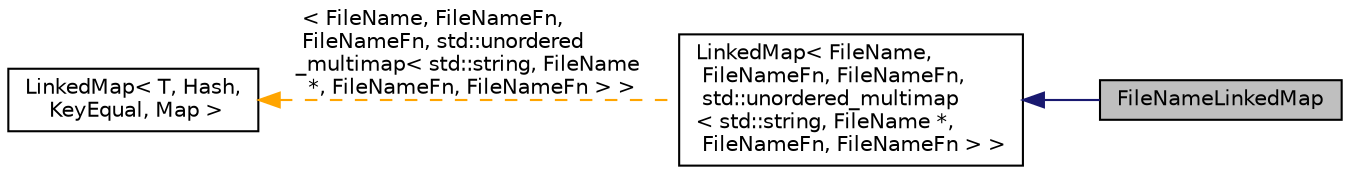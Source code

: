 digraph "FileNameLinkedMap"
{
 // INTERACTIVE_SVG=YES
 // LATEX_PDF_SIZE
  edge [fontname="Helvetica",fontsize="10",labelfontname="Helvetica",labelfontsize="10"];
  node [fontname="Helvetica",fontsize="10",shape=record];
  rankdir="LR";
  Node1 [label="FileNameLinkedMap",height=0.2,width=0.4,color="black", fillcolor="grey75", style="filled", fontcolor="black",tooltip="Ordered dictionary of FileName objects."];
  Node2 -> Node1 [dir="back",color="midnightblue",fontsize="10",style="solid",fontname="Helvetica"];
  Node2 [label="LinkedMap\< FileName,\l FileNameFn, FileNameFn,\l std::unordered_multimap\l\< std::string, FileName *,\l FileNameFn, FileNameFn \> \>",height=0.2,width=0.4,color="black", fillcolor="white", style="filled",URL="$d0/d2c/class_linked_map.html",tooltip=" "];
  Node3 -> Node2 [dir="back",color="orange",fontsize="10",style="dashed",label=" \< FileName, FileNameFn,\l FileNameFn, std::unordered\l_multimap\< std::string, FileName\l *, FileNameFn, FileNameFn \> \>" ,fontname="Helvetica"];
  Node3 [label="LinkedMap\< T, Hash,\l KeyEqual, Map \>",height=0.2,width=0.4,color="black", fillcolor="white", style="filled",URL="$d0/d2c/class_linked_map.html",tooltip="Container class representing a vector of objects with keys."];
}
